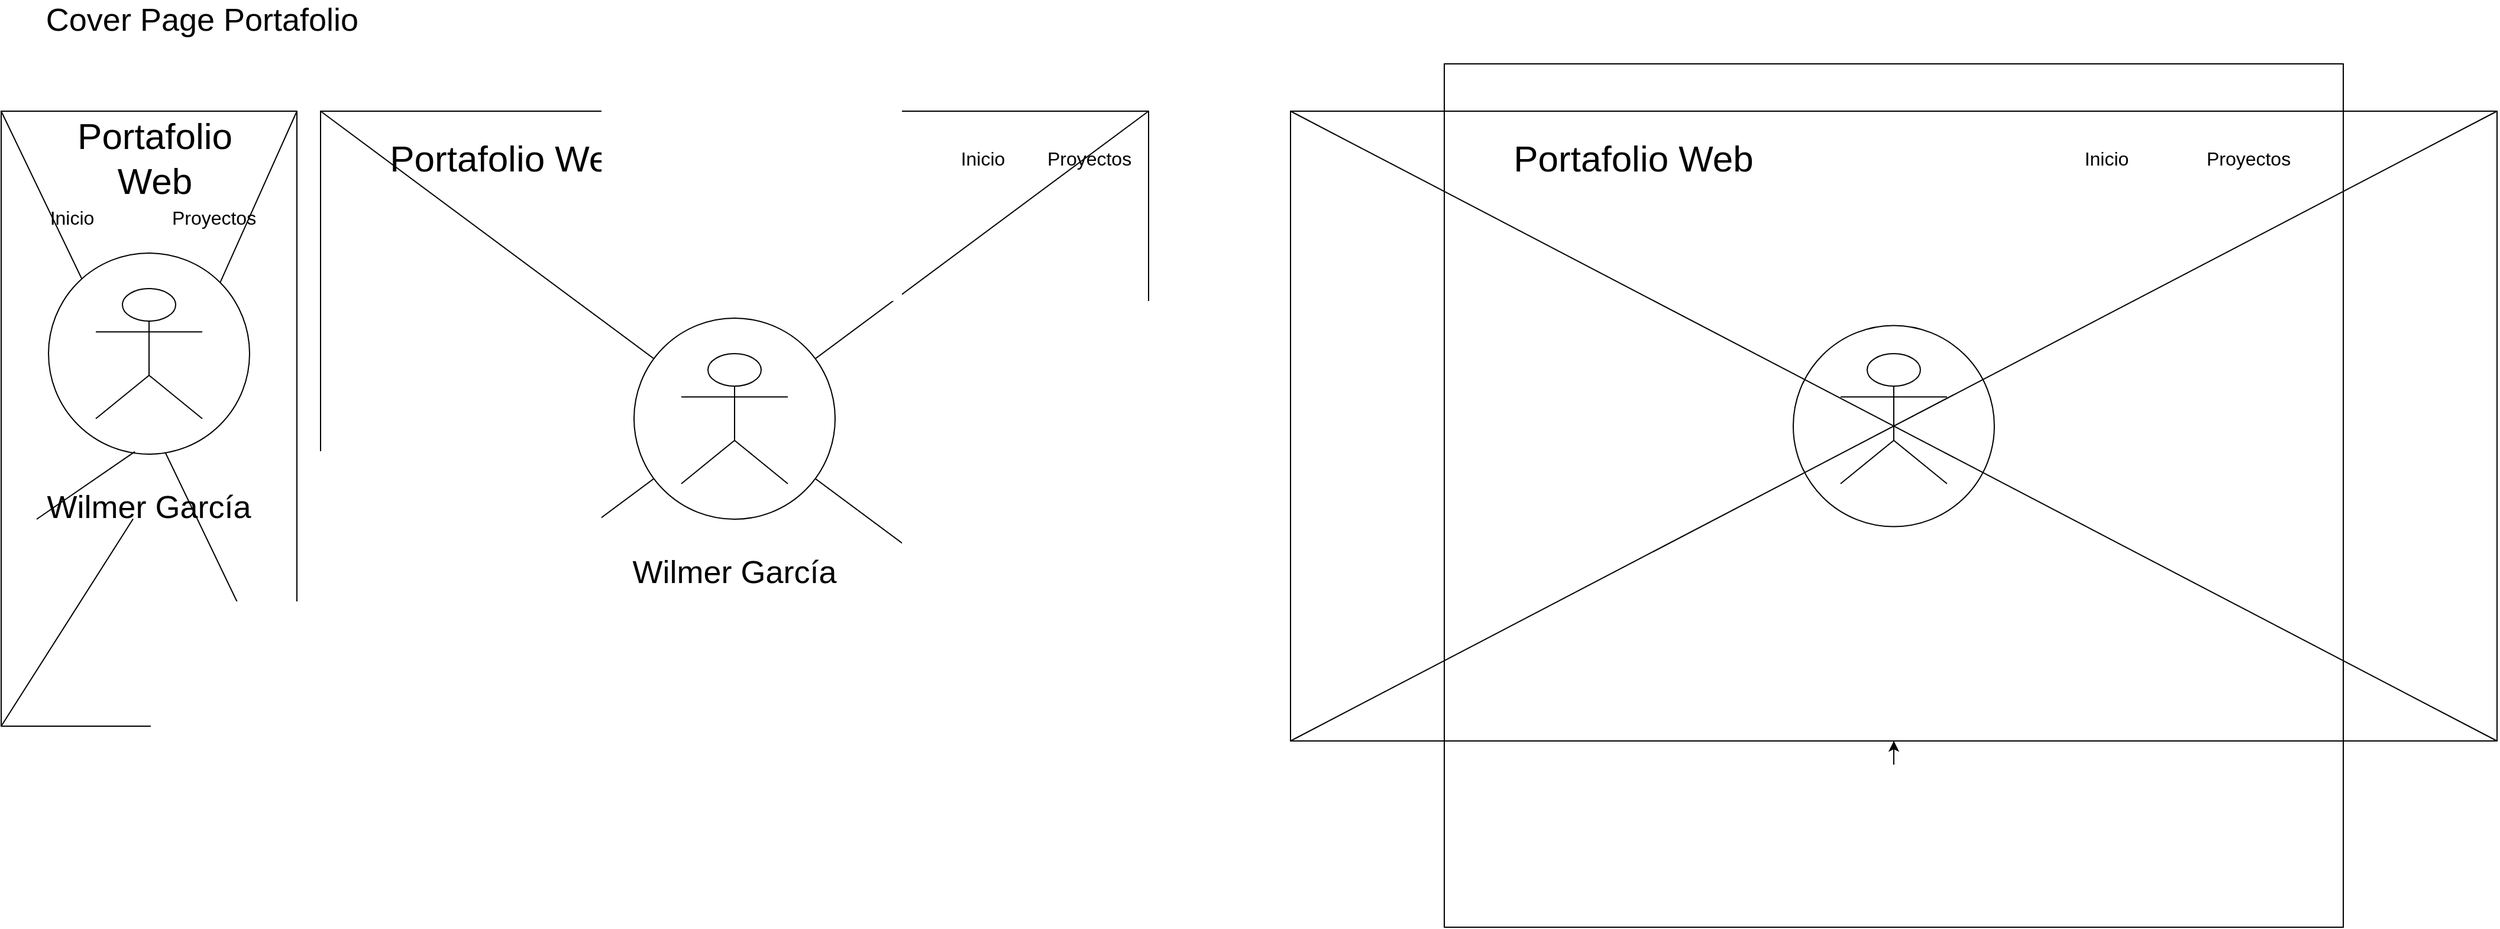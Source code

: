 <mxfile version="14.2.6" type="device"><diagram id="TAE8m6O6nqjt5e9dszYy" name="Page-1"><mxGraphModel dx="1483" dy="829" grid="1" gridSize="10" guides="1" tooltips="1" connect="1" arrows="1" fold="1" page="1" pageScale="1" pageWidth="850" pageHeight="1100" math="0" shadow="0"><root><mxCell id="0"/><mxCell id="1" parent="0"/><mxCell id="2kRdPguSGFyxwA328ChX-24" value="" style="rounded=0;whiteSpace=wrap;html=1;" vertex="1" parent="1"><mxGeometry x="20" y="100" width="250" height="520" as="geometry"/></mxCell><mxCell id="2kRdPguSGFyxwA328ChX-25" value="" style="rounded=0;whiteSpace=wrap;html=1;" vertex="1" parent="1"><mxGeometry x="290" y="100" width="700" height="520" as="geometry"/></mxCell><mxCell id="2kRdPguSGFyxwA328ChX-26" value="" style="rounded=0;whiteSpace=wrap;html=1;rotation=90;" vertex="1" parent="1"><mxGeometry x="1353.75" y="-143.75" width="532.5" height="1020" as="geometry"/></mxCell><mxCell id="2kRdPguSGFyxwA328ChX-27" value="Cover Page Portafolio" style="text;html=1;strokeColor=none;fillColor=none;align=center;verticalAlign=middle;whiteSpace=wrap;rounded=0;fontSize=27;" vertex="1" parent="1"><mxGeometry x="20" y="12.5" width="340" height="20" as="geometry"/></mxCell><mxCell id="2kRdPguSGFyxwA328ChX-28" value="" style="endArrow=none;html=1;exitX=1;exitY=0;exitDx=0;exitDy=0;" edge="1" parent="1" source="2kRdPguSGFyxwA328ChX-30"><mxGeometry width="50" height="50" relative="1" as="geometry"><mxPoint x="220" y="150" as="sourcePoint"/><mxPoint x="270" y="100" as="targetPoint"/></mxGeometry></mxCell><mxCell id="2kRdPguSGFyxwA328ChX-29" value="" style="endArrow=none;html=1;exitX=1;exitY=1;exitDx=0;exitDy=0;entryX=0;entryY=0;entryDx=0;entryDy=0;" edge="1" parent="1" source="2kRdPguSGFyxwA328ChX-24" target="2kRdPguSGFyxwA328ChX-24"><mxGeometry width="50" height="50" relative="1" as="geometry"><mxPoint x="30" y="630.0" as="sourcePoint"/><mxPoint x="280" y="110" as="targetPoint"/></mxGeometry></mxCell><mxCell id="2kRdPguSGFyxwA328ChX-30" value="" style="ellipse;whiteSpace=wrap;html=1;aspect=fixed;" vertex="1" parent="1"><mxGeometry x="60" y="220" width="170" height="170" as="geometry"/></mxCell><mxCell id="2kRdPguSGFyxwA328ChX-31" value="" style="endArrow=none;html=1;exitX=0;exitY=1;exitDx=0;exitDy=0;entryX=0.429;entryY=0.988;entryDx=0;entryDy=0;entryPerimeter=0;" edge="1" parent="1" source="2kRdPguSGFyxwA328ChX-55" target="2kRdPguSGFyxwA328ChX-30"><mxGeometry width="50" height="50" relative="1" as="geometry"><mxPoint x="20" y="620.0" as="sourcePoint"/><mxPoint x="270" y="100" as="targetPoint"/></mxGeometry></mxCell><mxCell id="2kRdPguSGFyxwA328ChX-32" value="" style="shape=umlActor;verticalLabelPosition=bottom;verticalAlign=top;html=1;outlineConnect=0;" vertex="1" parent="1"><mxGeometry x="100" y="250" width="90" height="110" as="geometry"/></mxCell><mxCell id="2kRdPguSGFyxwA328ChX-33" value="Portafolio Web" style="text;html=1;strokeColor=none;fillColor=none;align=center;verticalAlign=middle;whiteSpace=wrap;rounded=0;fontSize=31;" vertex="1" parent="1"><mxGeometry x="70" y="130" width="160" height="20" as="geometry"/></mxCell><mxCell id="2kRdPguSGFyxwA328ChX-34" value="Inicio" style="text;html=1;strokeColor=none;fillColor=none;align=center;verticalAlign=middle;whiteSpace=wrap;rounded=0;fontSize=16;" vertex="1" parent="1"><mxGeometry x="60" y="180" width="40" height="20" as="geometry"/></mxCell><mxCell id="2kRdPguSGFyxwA328ChX-35" value="Proyectos" style="text;html=1;strokeColor=none;fillColor=none;align=center;verticalAlign=middle;whiteSpace=wrap;rounded=0;fontSize=16;" vertex="1" parent="1"><mxGeometry x="180" y="180" width="40" height="20" as="geometry"/></mxCell><mxCell id="2kRdPguSGFyxwA328ChX-36" value="Portafolio Web" style="text;html=1;strokeColor=none;fillColor=none;align=center;verticalAlign=middle;whiteSpace=wrap;rounded=0;fontSize=31;" vertex="1" parent="1"><mxGeometry x="310" y="130" width="280" height="20" as="geometry"/></mxCell><mxCell id="2kRdPguSGFyxwA328ChX-37" value="Inicio" style="text;html=1;strokeColor=none;fillColor=none;align=center;verticalAlign=middle;whiteSpace=wrap;rounded=0;fontSize=16;" vertex="1" parent="1"><mxGeometry x="830" y="130" width="40" height="20" as="geometry"/></mxCell><mxCell id="2kRdPguSGFyxwA328ChX-38" value="Proyectos" style="text;html=1;strokeColor=none;fillColor=none;align=center;verticalAlign=middle;whiteSpace=wrap;rounded=0;fontSize=16;" vertex="1" parent="1"><mxGeometry x="920" y="130" width="40" height="20" as="geometry"/></mxCell><mxCell id="2kRdPguSGFyxwA328ChX-39" value="" style="endArrow=none;html=1;fontSize=16;entryX=0;entryY=0;entryDx=0;entryDy=0;exitX=1;exitY=1;exitDx=0;exitDy=0;" edge="1" parent="1" source="2kRdPguSGFyxwA328ChX-25" target="2kRdPguSGFyxwA328ChX-25"><mxGeometry width="50" height="50" relative="1" as="geometry"><mxPoint x="620" y="320" as="sourcePoint"/><mxPoint x="670" y="270" as="targetPoint"/></mxGeometry></mxCell><mxCell id="2kRdPguSGFyxwA328ChX-40" value="" style="endArrow=none;html=1;fontSize=16;entryX=1;entryY=0;entryDx=0;entryDy=0;exitX=0;exitY=1;exitDx=0;exitDy=0;" edge="1" parent="1" source="2kRdPguSGFyxwA328ChX-25" target="2kRdPguSGFyxwA328ChX-25"><mxGeometry width="50" height="50" relative="1" as="geometry"><mxPoint x="620" y="320" as="sourcePoint"/><mxPoint x="670" y="270" as="targetPoint"/></mxGeometry></mxCell><mxCell id="2kRdPguSGFyxwA328ChX-41" style="edgeStyle=orthogonalEdgeStyle;rounded=0;orthogonalLoop=1;jettySize=auto;html=1;exitX=1;exitY=0.5;exitDx=0;exitDy=0;fontSize=16;" edge="1" parent="1" source="2kRdPguSGFyxwA328ChX-26" target="2kRdPguSGFyxwA328ChX-26"><mxGeometry relative="1" as="geometry"/></mxCell><mxCell id="2kRdPguSGFyxwA328ChX-42" value="" style="ellipse;whiteSpace=wrap;html=1;aspect=fixed;" vertex="1" parent="1"><mxGeometry x="555" y="275" width="170" height="170" as="geometry"/></mxCell><mxCell id="2kRdPguSGFyxwA328ChX-43" value="" style="shape=umlActor;verticalLabelPosition=bottom;verticalAlign=top;html=1;outlineConnect=0;" vertex="1" parent="1"><mxGeometry x="595" y="305" width="90" height="110" as="geometry"/></mxCell><mxCell id="2kRdPguSGFyxwA328ChX-44" value="Portafolio Web" style="text;html=1;strokeColor=none;fillColor=none;align=center;verticalAlign=middle;whiteSpace=wrap;rounded=0;fontSize=31;" vertex="1" parent="1"><mxGeometry x="1260" y="130" width="280" height="20" as="geometry"/></mxCell><mxCell id="2kRdPguSGFyxwA328ChX-45" value="Inicio" style="text;html=1;strokeColor=none;fillColor=none;align=center;verticalAlign=middle;whiteSpace=wrap;rounded=0;fontSize=16;" vertex="1" parent="1"><mxGeometry x="1780" y="130" width="40" height="20" as="geometry"/></mxCell><mxCell id="2kRdPguSGFyxwA328ChX-47" value="" style="ellipse;whiteSpace=wrap;html=1;aspect=fixed;" vertex="1" parent="1"><mxGeometry x="1535" y="281.25" width="170" height="170" as="geometry"/></mxCell><mxCell id="2kRdPguSGFyxwA328ChX-48" value="" style="shape=umlActor;verticalLabelPosition=bottom;verticalAlign=top;html=1;outlineConnect=0;" vertex="1" parent="1"><mxGeometry x="1575" y="305" width="90" height="110" as="geometry"/></mxCell><mxCell id="2kRdPguSGFyxwA328ChX-49" value="" style="endArrow=none;html=1;fontSize=16;entryX=0;entryY=1;entryDx=0;entryDy=0;exitX=1;exitY=0;exitDx=0;exitDy=0;" edge="1" parent="1" source="2kRdPguSGFyxwA328ChX-26" target="2kRdPguSGFyxwA328ChX-26"><mxGeometry width="50" height="50" relative="1" as="geometry"><mxPoint x="1460" y="490" as="sourcePoint"/><mxPoint x="1510" y="440" as="targetPoint"/></mxGeometry></mxCell><mxCell id="2kRdPguSGFyxwA328ChX-50" value="" style="endArrow=none;html=1;fontSize=16;exitX=1;exitY=1;exitDx=0;exitDy=0;entryX=0;entryY=0;entryDx=0;entryDy=0;" edge="1" parent="1" source="2kRdPguSGFyxwA328ChX-26" target="2kRdPguSGFyxwA328ChX-26"><mxGeometry width="50" height="50" relative="1" as="geometry"><mxPoint x="1460" y="490" as="sourcePoint"/><mxPoint x="1510" y="440" as="targetPoint"/></mxGeometry></mxCell><mxCell id="2kRdPguSGFyxwA328ChX-51" value="" style="rounded=0;whiteSpace=wrap;html=1;fontSize=16;fillColor=none;" vertex="1" parent="1"><mxGeometry x="1240" y="60" width="760" height="730" as="geometry"/></mxCell><mxCell id="2kRdPguSGFyxwA328ChX-54" value="Wilmer García" style="text;html=1;strokeColor=none;fillColor=none;align=center;verticalAlign=middle;whiteSpace=wrap;rounded=0;fontSize=27;" vertex="1" parent="1"><mxGeometry x="545" y="480" width="190" height="20" as="geometry"/></mxCell><mxCell id="2kRdPguSGFyxwA328ChX-55" value="Wilmer García" style="text;html=1;strokeColor=none;fillColor=none;align=center;verticalAlign=middle;whiteSpace=wrap;rounded=0;fontSize=27;" vertex="1" parent="1"><mxGeometry x="50" y="425" width="190" height="20" as="geometry"/></mxCell><mxCell id="2kRdPguSGFyxwA328ChX-56" value="" style="endArrow=none;html=1;exitX=0;exitY=1;exitDx=0;exitDy=0;entryX=0.429;entryY=0.988;entryDx=0;entryDy=0;entryPerimeter=0;" edge="1" parent="1" source="2kRdPguSGFyxwA328ChX-24" target="2kRdPguSGFyxwA328ChX-55"><mxGeometry width="50" height="50" relative="1" as="geometry"><mxPoint x="20" y="620.0" as="sourcePoint"/><mxPoint x="132.93" y="387.96" as="targetPoint"/></mxGeometry></mxCell><mxCell id="2kRdPguSGFyxwA328ChX-57" value="Proyectos" style="text;html=1;strokeColor=none;fillColor=none;align=center;verticalAlign=middle;whiteSpace=wrap;rounded=0;fontSize=16;" vertex="1" parent="1"><mxGeometry x="1900" y="130" width="40" height="20" as="geometry"/></mxCell></root></mxGraphModel></diagram></mxfile>